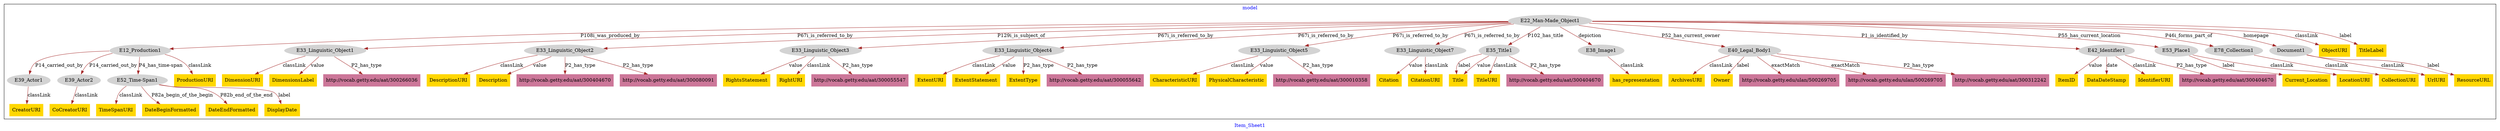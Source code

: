 digraph n0 {
fontcolor="blue"
remincross="true"
label="Item_Sheet1"
subgraph cluster {
label="model"
n2[style="filled",color="white",fillcolor="lightgray",label="E12_Production1"];
n3[style="filled",color="white",fillcolor="lightgray",label="E39_Actor1"];
n4[style="filled",color="white",fillcolor="lightgray",label="E39_Actor2"];
n5[style="filled",color="white",fillcolor="lightgray",label="E52_Time-Span1"];
n6[style="filled",color="white",fillcolor="lightgray",label="E22_Man-Made_Object1"];
n7[style="filled",color="white",fillcolor="lightgray",label="E33_Linguistic_Object1"];
n8[style="filled",color="white",fillcolor="lightgray",label="E33_Linguistic_Object2"];
n9[style="filled",color="white",fillcolor="lightgray",label="E33_Linguistic_Object3"];
n10[style="filled",color="white",fillcolor="lightgray",label="E33_Linguistic_Object4"];
n11[style="filled",color="white",fillcolor="lightgray",label="E33_Linguistic_Object5"];
n12[style="filled",color="white",fillcolor="lightgray",label="E33_Linguistic_Object7"];
n13[style="filled",color="white",fillcolor="lightgray",label="E35_Title1"];
n14[style="filled",color="white",fillcolor="lightgray",label="E38_Image1"];
n15[style="filled",color="white",fillcolor="lightgray",label="E40_Legal_Body1"];
n16[style="filled",color="white",fillcolor="lightgray",label="E42_Identifier1"];
n17[style="filled",color="white",fillcolor="lightgray",label="E53_Place1"];
n18[style="filled",color="white",fillcolor="lightgray",label="E78_Collection1"];
n19[style="filled",color="white",fillcolor="lightgray",label="Document1"];
n20[shape="plaintext",style="filled",fillcolor="gold",label="ExtentURI"];
n21[shape="plaintext",style="filled",fillcolor="gold",label="TimeSpanURI"];
n22[shape="plaintext",style="filled",fillcolor="gold",label="DimensionURI"];
n23[shape="plaintext",style="filled",fillcolor="gold",label="ItemID"];
n24[shape="plaintext",style="filled",fillcolor="gold",label="ArchivesURI"];
n25[shape="plaintext",style="filled",fillcolor="gold",label="Owner"];
n26[shape="plaintext",style="filled",fillcolor="gold",label="DataDateStamp"];
n27[shape="plaintext",style="filled",fillcolor="gold",label="DateBeginFormatted"];
n28[shape="plaintext",style="filled",fillcolor="gold",label="UrlURI"];
n29[shape="plaintext",style="filled",fillcolor="gold",label="Current_Location"];
n30[shape="plaintext",style="filled",fillcolor="gold",label="has_representation"];
n31[shape="plaintext",style="filled",fillcolor="gold",label="DimensionsLabel"];
n32[shape="plaintext",style="filled",fillcolor="gold",label="ExtentStatement"];
n33[shape="plaintext",style="filled",fillcolor="gold",label="CharacteristicURI"];
n34[shape="plaintext",style="filled",fillcolor="gold",label="ObjectURI"];
n35[shape="plaintext",style="filled",fillcolor="gold",label="Citation"];
n36[shape="plaintext",style="filled",fillcolor="gold",label="RightsStatement"];
n37[shape="plaintext",style="filled",fillcolor="gold",label="Title"];
n38[shape="plaintext",style="filled",fillcolor="gold",label="DateEndFormatted"];
n39[shape="plaintext",style="filled",fillcolor="gold",label="DisplayDate"];
n40[shape="plaintext",style="filled",fillcolor="gold",label="CoCreatorURI"];
n41[shape="plaintext",style="filled",fillcolor="gold",label="TitleURI"];
n42[shape="plaintext",style="filled",fillcolor="gold",label="IdentifierURI"];
n43[shape="plaintext",style="filled",fillcolor="gold",label="DescriptionURI"];
n44[shape="plaintext",style="filled",fillcolor="gold",label="ExtentType"];
n45[shape="plaintext",style="filled",fillcolor="gold",label="PhysicalCharacteristic"];
n46[shape="plaintext",style="filled",fillcolor="gold",label="CitationURI"];
n47[shape="plaintext",style="filled",fillcolor="gold",label="RightURI"];
n48[shape="plaintext",style="filled",fillcolor="gold",label="CreatorURI"];
n49[shape="plaintext",style="filled",fillcolor="gold",label="ResourceURL"];
n50[shape="plaintext",style="filled",fillcolor="gold",label="CollectionURI"];
n51[shape="plaintext",style="filled",fillcolor="gold",label="Description"];
n52[shape="plaintext",style="filled",fillcolor="gold",label="ProductionURI"];
n53[shape="plaintext",style="filled",fillcolor="gold",label="TitleLabel"];
n54[shape="plaintext",style="filled",fillcolor="gold",label="LocationURI"];
n55[shape="plaintext",style="filled",fillcolor="#CC7799",label="http://vocab.getty.edu/aat/300010358"];
n56[shape="plaintext",style="filled",fillcolor="#CC7799",label="http://vocab.getty.edu/aat/300404670"];
n57[shape="plaintext",style="filled",fillcolor="#CC7799",label="http://vocab.getty.edu/aat/300055547"];
n58[shape="plaintext",style="filled",fillcolor="#CC7799",label="http://vocab.getty.edu/aat/300404670"];
n59[shape="plaintext",style="filled",fillcolor="#CC7799",label="http://vocab.getty.edu/ulan/500269705"];
n60[shape="plaintext",style="filled",fillcolor="#CC7799",label="http://vocab.getty.edu/ulan/500269705"];
n61[shape="plaintext",style="filled",fillcolor="#CC7799",label="http://vocab.getty.edu/aat/300055642"];
n62[shape="plaintext",style="filled",fillcolor="#CC7799",label="http://vocab.getty.edu/aat/300266036"];
n63[shape="plaintext",style="filled",fillcolor="#CC7799",label="http://vocab.getty.edu/aat/300404670"];
n64[shape="plaintext",style="filled",fillcolor="#CC7799",label="http://vocab.getty.edu/aat/300312242"];
n65[shape="plaintext",style="filled",fillcolor="#CC7799",label="http://vocab.getty.edu/aat/300080091"];
}
n2 -> n3[color="brown",fontcolor="black",label="P14_carried_out_by"]
n2 -> n4[color="brown",fontcolor="black",label="P14_carried_out_by"]
n2 -> n5[color="brown",fontcolor="black",label="P4_has_time-span"]
n6 -> n2[color="brown",fontcolor="black",label="P108i_was_produced_by"]
n6 -> n7[color="brown",fontcolor="black",label="P67i_is_referred_to_by"]
n6 -> n8[color="brown",fontcolor="black",label="P129i_is_subject_of"]
n6 -> n9[color="brown",fontcolor="black",label="P67i_is_referred_to_by"]
n6 -> n10[color="brown",fontcolor="black",label="P67i_is_referred_to_by"]
n6 -> n11[color="brown",fontcolor="black",label="P67i_is_referred_to_by"]
n6 -> n12[color="brown",fontcolor="black",label="P67i_is_referred_to_by"]
n6 -> n13[color="brown",fontcolor="black",label="P102_has_title"]
n6 -> n14[color="brown",fontcolor="black",label="depiction"]
n6 -> n15[color="brown",fontcolor="black",label="P52_has_current_owner"]
n6 -> n16[color="brown",fontcolor="black",label="P1_is_identified_by"]
n6 -> n17[color="brown",fontcolor="black",label="P55_has_current_location"]
n6 -> n18[color="brown",fontcolor="black",label="P46i_forms_part_of"]
n6 -> n19[color="brown",fontcolor="black",label="homepage"]
n10 -> n20[color="brown",fontcolor="black",label="classLink"]
n5 -> n21[color="brown",fontcolor="black",label="classLink"]
n7 -> n22[color="brown",fontcolor="black",label="classLink"]
n16 -> n23[color="brown",fontcolor="black",label="value"]
n15 -> n24[color="brown",fontcolor="black",label="classLink"]
n15 -> n25[color="brown",fontcolor="black",label="label"]
n16 -> n26[color="brown",fontcolor="black",label="date"]
n5 -> n27[color="brown",fontcolor="black",label="P82a_begin_of_the_begin"]
n19 -> n28[color="brown",fontcolor="black",label="classLink"]
n17 -> n29[color="brown",fontcolor="black",label="label"]
n14 -> n30[color="brown",fontcolor="black",label="classLink"]
n7 -> n31[color="brown",fontcolor="black",label="value"]
n10 -> n32[color="brown",fontcolor="black",label="value"]
n11 -> n33[color="brown",fontcolor="black",label="classLink"]
n6 -> n34[color="brown",fontcolor="black",label="classLink"]
n12 -> n35[color="brown",fontcolor="black",label="value"]
n9 -> n36[color="brown",fontcolor="black",label="value"]
n13 -> n37[color="brown",fontcolor="black",label="label"]
n5 -> n38[color="brown",fontcolor="black",label="P82b_end_of_the_end"]
n5 -> n39[color="brown",fontcolor="black",label="label"]
n4 -> n40[color="brown",fontcolor="black",label="classLink"]
n13 -> n41[color="brown",fontcolor="black",label="classLink"]
n16 -> n42[color="brown",fontcolor="black",label="classLink"]
n8 -> n43[color="brown",fontcolor="black",label="classLink"]
n10 -> n44[color="brown",fontcolor="black",label="P2_has_type"]
n11 -> n45[color="brown",fontcolor="black",label="value"]
n12 -> n46[color="brown",fontcolor="black",label="classLink"]
n9 -> n47[color="brown",fontcolor="black",label="classLink"]
n3 -> n48[color="brown",fontcolor="black",label="classLink"]
n19 -> n49[color="brown",fontcolor="black",label="label"]
n18 -> n50[color="brown",fontcolor="black",label="classLink"]
n8 -> n51[color="brown",fontcolor="black",label="value"]
n2 -> n52[color="brown",fontcolor="black",label="classLink"]
n6 -> n53[color="brown",fontcolor="black",label="label"]
n17 -> n54[color="brown",fontcolor="black",label="classLink"]
n11 -> n55[color="brown",fontcolor="black",label="P2_has_type"]
n13 -> n56[color="brown",fontcolor="black",label="P2_has_type"]
n13 -> n37[color="brown",fontcolor="black",label="value"]
n9 -> n57[color="brown",fontcolor="black",label="P2_has_type"]
n16 -> n58[color="brown",fontcolor="black",label="P2_has_type"]
n15 -> n59[color="brown",fontcolor="black",label="exactMatch"]
n15 -> n60[color="brown",fontcolor="black",label="exactMatch"]
n10 -> n61[color="brown",fontcolor="black",label="P2_has_type"]
n7 -> n62[color="brown",fontcolor="black",label="P2_has_type"]
n8 -> n63[color="brown",fontcolor="black",label="P2_has_type"]
n15 -> n64[color="brown",fontcolor="black",label="P2_has_type"]
n8 -> n65[color="brown",fontcolor="black",label="P2_has_type"]
}
